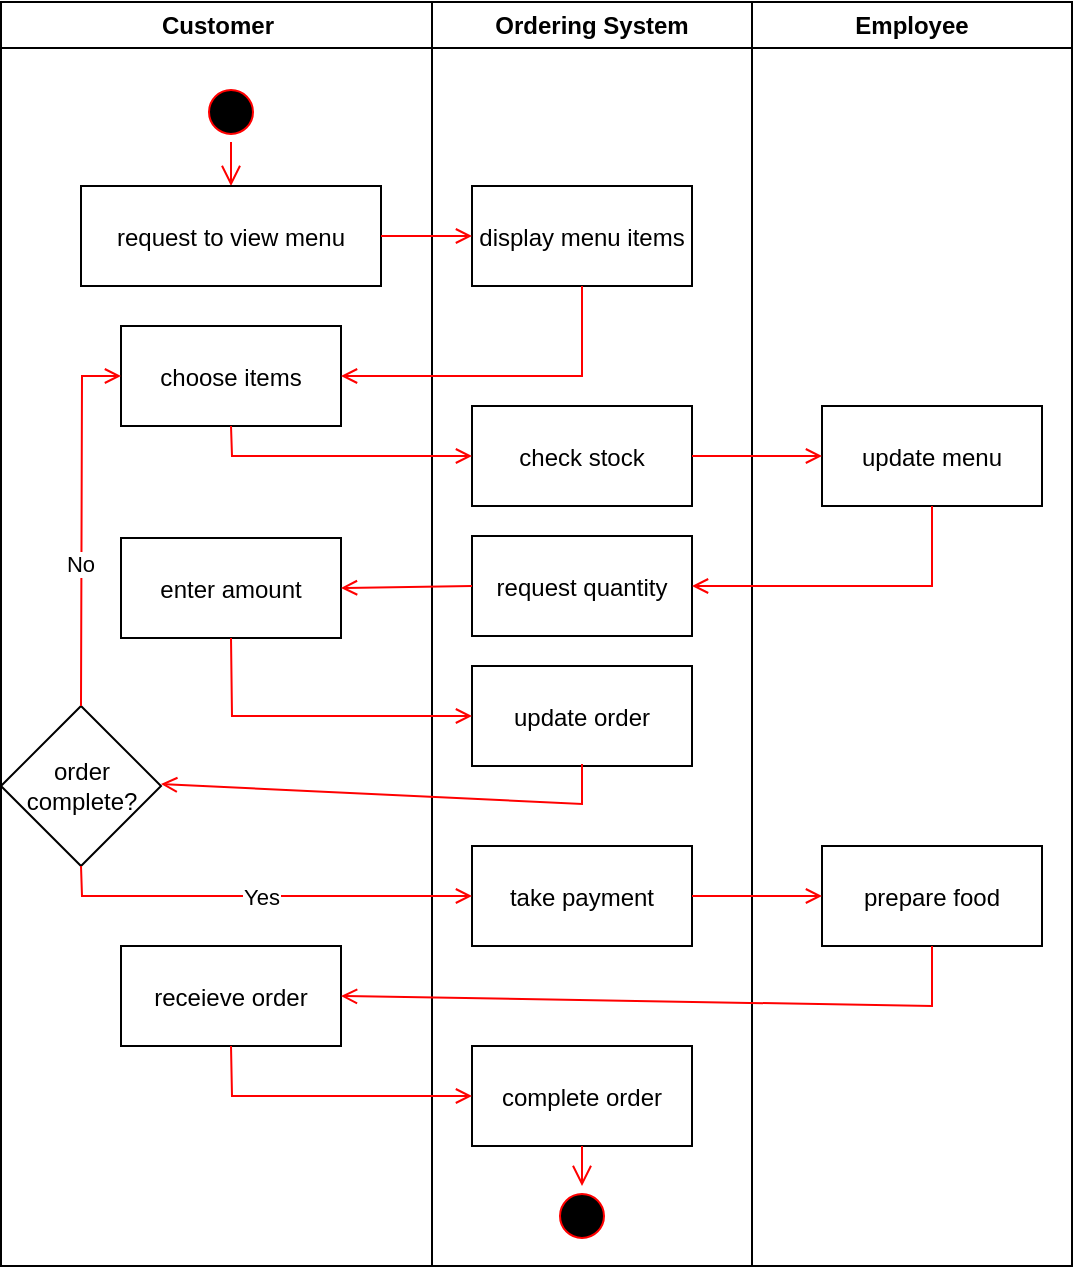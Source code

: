 <mxfile version="21.8.0" type="github">
  <diagram name="Page-1" id="e7e014a7-5840-1c2e-5031-d8a46d1fe8dd">
    <mxGraphModel dx="900" dy="547" grid="1" gridSize="10" guides="1" tooltips="1" connect="1" arrows="1" fold="1" page="1" pageScale="1" pageWidth="1169" pageHeight="826" background="none" math="0" shadow="0">
      <root>
        <mxCell id="0" />
        <mxCell id="1" parent="0" />
        <mxCell id="2" value="Customer" style="swimlane;whiteSpace=wrap" parent="1" vertex="1">
          <mxGeometry x="164.5" y="128" width="215.5" height="632" as="geometry" />
        </mxCell>
        <mxCell id="5" value="" style="ellipse;shape=startState;fillColor=#000000;strokeColor=#ff0000;" parent="2" vertex="1">
          <mxGeometry x="100" y="40" width="30" height="30" as="geometry" />
        </mxCell>
        <mxCell id="6" value="" style="edgeStyle=elbowEdgeStyle;elbow=horizontal;verticalAlign=bottom;endArrow=open;endSize=8;strokeColor=#FF0000;endFill=1;rounded=0" parent="2" source="5" target="7" edge="1">
          <mxGeometry x="100" y="40" as="geometry">
            <mxPoint x="115" y="110" as="targetPoint" />
          </mxGeometry>
        </mxCell>
        <mxCell id="7" value="request to view menu" style="" parent="2" vertex="1">
          <mxGeometry x="40" y="92" width="150" height="50" as="geometry" />
        </mxCell>
        <mxCell id="8" value="choose items" style="" parent="2" vertex="1">
          <mxGeometry x="60" y="162" width="110" height="50" as="geometry" />
        </mxCell>
        <mxCell id="10" value="enter amount" style="" parent="2" vertex="1">
          <mxGeometry x="60" y="268" width="110" height="50" as="geometry" />
        </mxCell>
        <mxCell id="oJyvlfm9m3cj54bRfFwy-46" value="order&lt;br&gt;complete?" style="rhombus;whiteSpace=wrap;html=1;" vertex="1" parent="2">
          <mxGeometry y="352" width="80" height="80" as="geometry" />
        </mxCell>
        <mxCell id="oJyvlfm9m3cj54bRfFwy-48" value="" style="endArrow=open;strokeColor=#FF0000;endFill=1;rounded=0;exitX=0.5;exitY=0;exitDx=0;exitDy=0;entryX=0;entryY=0.5;entryDx=0;entryDy=0;" edge="1" parent="2" source="oJyvlfm9m3cj54bRfFwy-46" target="8">
          <mxGeometry relative="1" as="geometry">
            <mxPoint x="125" y="170" as="sourcePoint" />
            <mxPoint x="125" y="202" as="targetPoint" />
            <Array as="points">
              <mxPoint x="40.5" y="187" />
            </Array>
          </mxGeometry>
        </mxCell>
        <mxCell id="oJyvlfm9m3cj54bRfFwy-49" value="No" style="edgeLabel;html=1;align=center;verticalAlign=middle;resizable=0;points=[];" vertex="1" connectable="0" parent="oJyvlfm9m3cj54bRfFwy-48">
          <mxGeometry x="-0.225" y="1" relative="1" as="geometry">
            <mxPoint as="offset" />
          </mxGeometry>
        </mxCell>
        <mxCell id="oJyvlfm9m3cj54bRfFwy-57" value="receieve order" style="" vertex="1" parent="2">
          <mxGeometry x="60" y="472" width="110" height="50" as="geometry" />
        </mxCell>
        <mxCell id="3" value="Ordering System" style="swimlane;whiteSpace=wrap" parent="1" vertex="1">
          <mxGeometry x="380" y="128" width="160" height="632" as="geometry" />
        </mxCell>
        <mxCell id="15" value="display menu items" style="" parent="3" vertex="1">
          <mxGeometry x="20" y="92" width="110" height="50" as="geometry" />
        </mxCell>
        <mxCell id="16" value="check stock" style="" parent="3" vertex="1">
          <mxGeometry x="20" y="202" width="110" height="50" as="geometry" />
        </mxCell>
        <mxCell id="18" value="request quantity" style="" parent="3" vertex="1">
          <mxGeometry x="20" y="267" width="110" height="50" as="geometry" />
        </mxCell>
        <mxCell id="oJyvlfm9m3cj54bRfFwy-45" value="update order" style="" vertex="1" parent="3">
          <mxGeometry x="20" y="332" width="110" height="50" as="geometry" />
        </mxCell>
        <mxCell id="oJyvlfm9m3cj54bRfFwy-51" value="take payment" style="" vertex="1" parent="3">
          <mxGeometry x="20" y="422" width="110" height="50" as="geometry" />
        </mxCell>
        <mxCell id="oJyvlfm9m3cj54bRfFwy-54" value="complete order" style="" vertex="1" parent="3">
          <mxGeometry x="20" y="522" width="110" height="50" as="geometry" />
        </mxCell>
        <mxCell id="oJyvlfm9m3cj54bRfFwy-61" value="" style="ellipse;shape=startState;fillColor=#000000;strokeColor=#ff0000;" vertex="1" parent="3">
          <mxGeometry x="60" y="592" width="30" height="30" as="geometry" />
        </mxCell>
        <mxCell id="oJyvlfm9m3cj54bRfFwy-62" value="" style="edgeStyle=elbowEdgeStyle;elbow=horizontal;verticalAlign=bottom;endArrow=open;endSize=8;strokeColor=#FF0000;endFill=1;rounded=0;entryX=0.5;entryY=0;entryDx=0;entryDy=0;exitX=0.5;exitY=1;exitDx=0;exitDy=0;" edge="1" parent="3" source="oJyvlfm9m3cj54bRfFwy-54" target="oJyvlfm9m3cj54bRfFwy-61">
          <mxGeometry x="-280" y="-88" as="geometry">
            <mxPoint x="-89.5" y="102" as="targetPoint" />
            <mxPoint x="250" y="362" as="sourcePoint" />
          </mxGeometry>
        </mxCell>
        <mxCell id="4" value="Employee" style="swimlane;whiteSpace=wrap" parent="1" vertex="1">
          <mxGeometry x="540" y="128" width="160" height="632" as="geometry" />
        </mxCell>
        <mxCell id="oJyvlfm9m3cj54bRfFwy-42" value="update menu" style="" vertex="1" parent="4">
          <mxGeometry x="35" y="202" width="110" height="50" as="geometry" />
        </mxCell>
        <mxCell id="oJyvlfm9m3cj54bRfFwy-52" value="prepare food" style="" vertex="1" parent="4">
          <mxGeometry x="35" y="422" width="110" height="50" as="geometry" />
        </mxCell>
        <mxCell id="20" value="" style="endArrow=open;strokeColor=#FF0000;endFill=1;rounded=0;entryX=1;entryY=0.5;entryDx=0;entryDy=0;exitX=0;exitY=0.5;exitDx=0;exitDy=0;" parent="1" source="18" target="10" edge="1">
          <mxGeometry relative="1" as="geometry">
            <mxPoint x="410" y="530" as="sourcePoint" />
          </mxGeometry>
        </mxCell>
        <mxCell id="oJyvlfm9m3cj54bRfFwy-41" value="" style="endArrow=open;strokeColor=#FF0000;endFill=1;rounded=0;exitX=1;exitY=0.5;exitDx=0;exitDy=0;entryX=0;entryY=0.5;entryDx=0;entryDy=0;" edge="1" parent="1" source="7" target="15">
          <mxGeometry relative="1" as="geometry">
            <mxPoint x="289.5" y="298" as="sourcePoint" />
            <mxPoint x="289.5" y="358" as="targetPoint" />
          </mxGeometry>
        </mxCell>
        <mxCell id="17" value="" style="endArrow=open;strokeColor=#FF0000;endFill=1;rounded=0;entryX=1;entryY=0.5;entryDx=0;entryDy=0;exitX=0.5;exitY=1;exitDx=0;exitDy=0;" parent="1" source="15" target="8" edge="1">
          <mxGeometry relative="1" as="geometry">
            <Array as="points">
              <mxPoint x="455" y="315" />
            </Array>
          </mxGeometry>
        </mxCell>
        <mxCell id="11" value="" style="endArrow=open;strokeColor=#FF0000;endFill=1;rounded=0;entryX=0;entryY=0.5;entryDx=0;entryDy=0;exitX=0.5;exitY=1;exitDx=0;exitDy=0;" parent="1" source="8" target="16" edge="1">
          <mxGeometry relative="1" as="geometry">
            <mxPoint x="280" y="453" as="targetPoint" />
            <Array as="points">
              <mxPoint x="280" y="355" />
            </Array>
          </mxGeometry>
        </mxCell>
        <mxCell id="19" value="" style="endArrow=open;strokeColor=#FF0000;endFill=1;rounded=0;entryX=0;entryY=0.5;entryDx=0;entryDy=0;" parent="1" source="16" target="oJyvlfm9m3cj54bRfFwy-42" edge="1">
          <mxGeometry relative="1" as="geometry" />
        </mxCell>
        <mxCell id="oJyvlfm9m3cj54bRfFwy-43" value="" style="endArrow=open;strokeColor=#FF0000;endFill=1;rounded=0;entryX=1;entryY=0.5;entryDx=0;entryDy=0;exitX=0.5;exitY=1;exitDx=0;exitDy=0;" edge="1" parent="1" source="oJyvlfm9m3cj54bRfFwy-42" target="18">
          <mxGeometry relative="1" as="geometry">
            <mxPoint x="585" y="415" as="sourcePoint" />
            <mxPoint x="790" y="415" as="targetPoint" />
            <Array as="points">
              <mxPoint x="630" y="420" />
            </Array>
          </mxGeometry>
        </mxCell>
        <mxCell id="oJyvlfm9m3cj54bRfFwy-44" value="" style="endArrow=open;strokeColor=#FF0000;endFill=1;rounded=0;exitX=0.5;exitY=1;exitDx=0;exitDy=0;entryX=0;entryY=0.5;entryDx=0;entryDy=0;" edge="1" parent="1" source="10" target="oJyvlfm9m3cj54bRfFwy-45">
          <mxGeometry relative="1" as="geometry">
            <mxPoint x="440" y="488" as="sourcePoint" />
            <mxPoint x="430" y="530" as="targetPoint" />
            <Array as="points">
              <mxPoint x="280" y="485" />
            </Array>
          </mxGeometry>
        </mxCell>
        <mxCell id="oJyvlfm9m3cj54bRfFwy-47" value="" style="endArrow=open;strokeColor=#FF0000;endFill=1;rounded=0;entryX=1;entryY=0.5;entryDx=0;entryDy=0;exitX=0.5;exitY=1;exitDx=0;exitDy=0;" edge="1" parent="1">
          <mxGeometry relative="1" as="geometry">
            <mxPoint x="455" y="509" as="sourcePoint" />
            <mxPoint x="244.5" y="519" as="targetPoint" />
            <Array as="points">
              <mxPoint x="455" y="529" />
            </Array>
          </mxGeometry>
        </mxCell>
        <mxCell id="oJyvlfm9m3cj54bRfFwy-50" value="Yes" style="endArrow=open;strokeColor=#FF0000;endFill=1;rounded=0;exitX=0.5;exitY=1;exitDx=0;exitDy=0;entryX=0;entryY=0.5;entryDx=0;entryDy=0;" edge="1" parent="1" source="oJyvlfm9m3cj54bRfFwy-46" target="oJyvlfm9m3cj54bRfFwy-51">
          <mxGeometry relative="1" as="geometry">
            <mxPoint x="270" y="630" as="sourcePoint" />
            <mxPoint x="204.5" y="670" as="targetPoint" />
            <Array as="points">
              <mxPoint x="205" y="575" />
              <mxPoint x="260" y="575" />
            </Array>
          </mxGeometry>
        </mxCell>
        <mxCell id="oJyvlfm9m3cj54bRfFwy-53" value="" style="endArrow=open;strokeColor=#FF0000;endFill=1;rounded=0;exitX=1;exitY=0.5;exitDx=0;exitDy=0;entryX=0;entryY=0.5;entryDx=0;entryDy=0;" edge="1" parent="1" source="oJyvlfm9m3cj54bRfFwy-51" target="oJyvlfm9m3cj54bRfFwy-52">
          <mxGeometry relative="1" as="geometry">
            <mxPoint x="570" y="644.5" as="sourcePoint" />
            <mxPoint x="645" y="644.5" as="targetPoint" />
          </mxGeometry>
        </mxCell>
        <mxCell id="oJyvlfm9m3cj54bRfFwy-56" value="" style="endArrow=open;strokeColor=#FF0000;endFill=1;rounded=0;exitX=0.5;exitY=1;exitDx=0;exitDy=0;entryX=1;entryY=0.5;entryDx=0;entryDy=0;" edge="1" parent="1" source="oJyvlfm9m3cj54bRfFwy-52" target="oJyvlfm9m3cj54bRfFwy-57">
          <mxGeometry relative="1" as="geometry">
            <mxPoint x="520" y="655" as="sourcePoint" />
            <mxPoint x="620" y="655" as="targetPoint" />
            <Array as="points">
              <mxPoint x="630" y="630" />
            </Array>
          </mxGeometry>
        </mxCell>
        <mxCell id="oJyvlfm9m3cj54bRfFwy-58" value="" style="endArrow=open;strokeColor=#FF0000;endFill=1;rounded=0;exitX=0.5;exitY=1;exitDx=0;exitDy=0;entryX=0;entryY=0.5;entryDx=0;entryDy=0;" edge="1" parent="1" source="oJyvlfm9m3cj54bRfFwy-57" target="oJyvlfm9m3cj54bRfFwy-54">
          <mxGeometry relative="1" as="geometry">
            <mxPoint x="520" y="660" as="sourcePoint" />
            <mxPoint x="570" y="661" as="targetPoint" />
            <Array as="points">
              <mxPoint x="280" y="675" />
            </Array>
          </mxGeometry>
        </mxCell>
      </root>
    </mxGraphModel>
  </diagram>
</mxfile>
